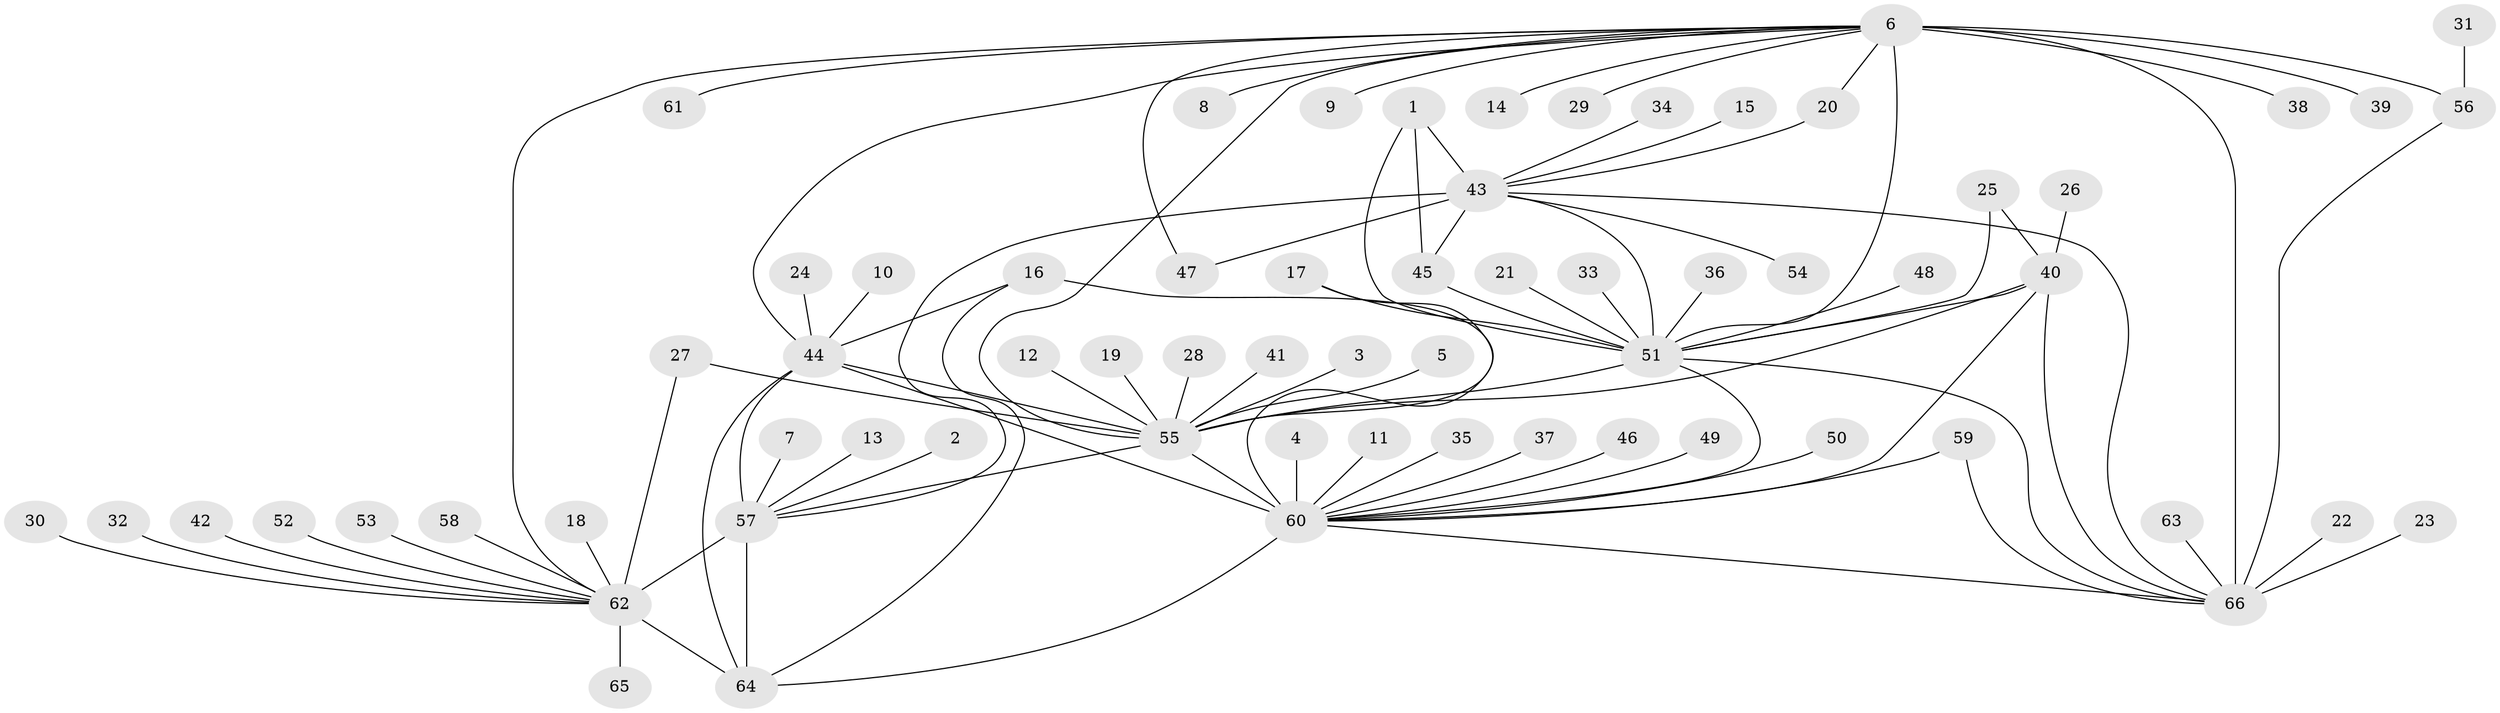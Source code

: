 // original degree distribution, {11: 0.03787878787878788, 5: 0.015151515151515152, 6: 0.03787878787878788, 7: 0.030303030303030304, 10: 0.022727272727272728, 16: 0.007575757575757576, 9: 0.03787878787878788, 8: 0.015151515151515152, 12: 0.015151515151515152, 14: 0.007575757575757576, 2: 0.17424242424242425, 1: 0.5681818181818182, 4: 0.022727272727272728, 3: 0.007575757575757576}
// Generated by graph-tools (version 1.1) at 2025/50/03/09/25 03:50:32]
// undirected, 66 vertices, 93 edges
graph export_dot {
graph [start="1"]
  node [color=gray90,style=filled];
  1;
  2;
  3;
  4;
  5;
  6;
  7;
  8;
  9;
  10;
  11;
  12;
  13;
  14;
  15;
  16;
  17;
  18;
  19;
  20;
  21;
  22;
  23;
  24;
  25;
  26;
  27;
  28;
  29;
  30;
  31;
  32;
  33;
  34;
  35;
  36;
  37;
  38;
  39;
  40;
  41;
  42;
  43;
  44;
  45;
  46;
  47;
  48;
  49;
  50;
  51;
  52;
  53;
  54;
  55;
  56;
  57;
  58;
  59;
  60;
  61;
  62;
  63;
  64;
  65;
  66;
  1 -- 43 [weight=2.0];
  1 -- 45 [weight=2.0];
  1 -- 51 [weight=1.0];
  2 -- 57 [weight=1.0];
  3 -- 55 [weight=1.0];
  4 -- 60 [weight=1.0];
  5 -- 55 [weight=1.0];
  6 -- 8 [weight=1.0];
  6 -- 9 [weight=1.0];
  6 -- 14 [weight=1.0];
  6 -- 20 [weight=1.0];
  6 -- 29 [weight=1.0];
  6 -- 38 [weight=1.0];
  6 -- 39 [weight=1.0];
  6 -- 44 [weight=1.0];
  6 -- 47 [weight=1.0];
  6 -- 51 [weight=1.0];
  6 -- 55 [weight=1.0];
  6 -- 56 [weight=4.0];
  6 -- 61 [weight=1.0];
  6 -- 62 [weight=1.0];
  6 -- 66 [weight=4.0];
  7 -- 57 [weight=1.0];
  10 -- 44 [weight=1.0];
  11 -- 60 [weight=1.0];
  12 -- 55 [weight=1.0];
  13 -- 57 [weight=1.0];
  15 -- 43 [weight=1.0];
  16 -- 44 [weight=1.0];
  16 -- 60 [weight=3.0];
  16 -- 64 [weight=1.0];
  17 -- 51 [weight=1.0];
  17 -- 55 [weight=1.0];
  18 -- 62 [weight=1.0];
  19 -- 55 [weight=1.0];
  20 -- 43 [weight=1.0];
  21 -- 51 [weight=1.0];
  22 -- 66 [weight=1.0];
  23 -- 66 [weight=1.0];
  24 -- 44 [weight=1.0];
  25 -- 40 [weight=1.0];
  25 -- 51 [weight=1.0];
  26 -- 40 [weight=1.0];
  27 -- 55 [weight=1.0];
  27 -- 62 [weight=1.0];
  28 -- 55 [weight=1.0];
  30 -- 62 [weight=1.0];
  31 -- 56 [weight=1.0];
  32 -- 62 [weight=1.0];
  33 -- 51 [weight=1.0];
  34 -- 43 [weight=1.0];
  35 -- 60 [weight=1.0];
  36 -- 51 [weight=1.0];
  37 -- 60 [weight=1.0];
  40 -- 51 [weight=1.0];
  40 -- 55 [weight=5.0];
  40 -- 60 [weight=1.0];
  40 -- 66 [weight=1.0];
  41 -- 55 [weight=1.0];
  42 -- 62 [weight=1.0];
  43 -- 45 [weight=4.0];
  43 -- 47 [weight=1.0];
  43 -- 51 [weight=2.0];
  43 -- 54 [weight=1.0];
  43 -- 57 [weight=1.0];
  43 -- 66 [weight=1.0];
  44 -- 55 [weight=1.0];
  44 -- 57 [weight=1.0];
  44 -- 60 [weight=3.0];
  44 -- 64 [weight=2.0];
  45 -- 51 [weight=2.0];
  46 -- 60 [weight=1.0];
  48 -- 51 [weight=1.0];
  49 -- 60 [weight=1.0];
  50 -- 60 [weight=1.0];
  51 -- 55 [weight=1.0];
  51 -- 60 [weight=1.0];
  51 -- 66 [weight=1.0];
  52 -- 62 [weight=1.0];
  53 -- 62 [weight=1.0];
  55 -- 57 [weight=1.0];
  55 -- 60 [weight=1.0];
  56 -- 66 [weight=1.0];
  57 -- 62 [weight=6.0];
  57 -- 64 [weight=2.0];
  58 -- 62 [weight=1.0];
  59 -- 60 [weight=1.0];
  59 -- 66 [weight=1.0];
  60 -- 64 [weight=3.0];
  60 -- 66 [weight=1.0];
  62 -- 64 [weight=3.0];
  62 -- 65 [weight=1.0];
  63 -- 66 [weight=1.0];
}
